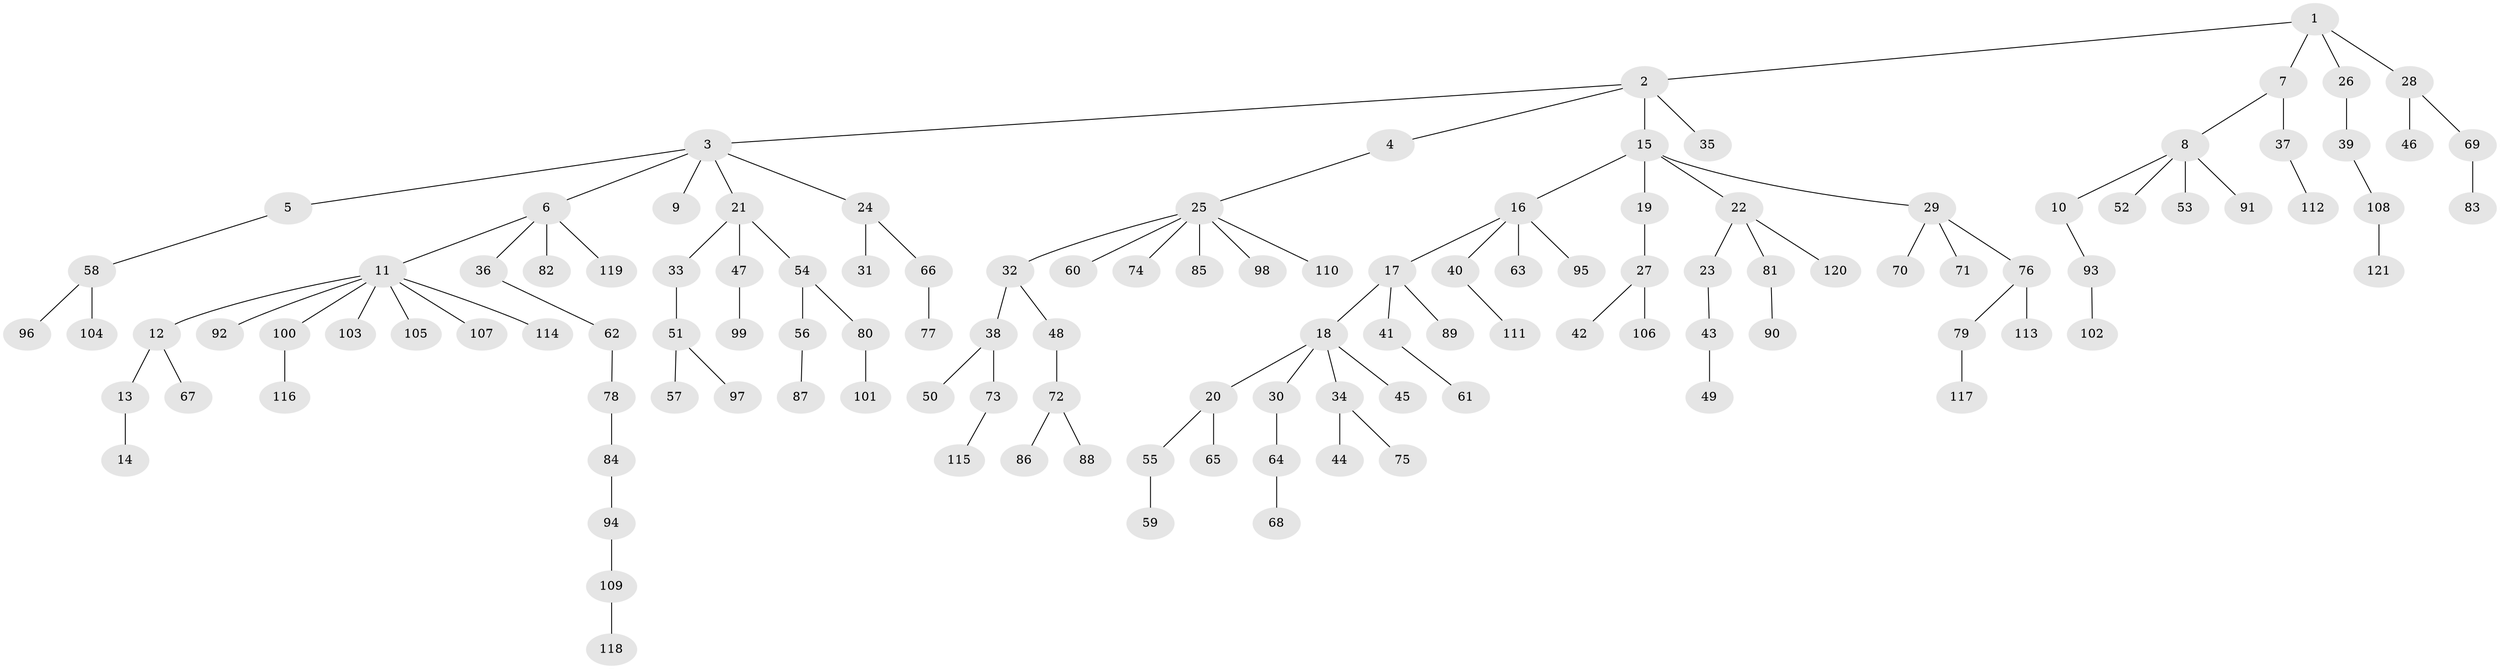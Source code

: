 // coarse degree distribution, {4: 0.10810810810810811, 5: 0.05405405405405406, 1: 0.5405405405405406, 3: 0.10810810810810811, 2: 0.1891891891891892}
// Generated by graph-tools (version 1.1) at 2025/51/03/04/25 22:51:50]
// undirected, 121 vertices, 120 edges
graph export_dot {
  node [color=gray90,style=filled];
  1;
  2;
  3;
  4;
  5;
  6;
  7;
  8;
  9;
  10;
  11;
  12;
  13;
  14;
  15;
  16;
  17;
  18;
  19;
  20;
  21;
  22;
  23;
  24;
  25;
  26;
  27;
  28;
  29;
  30;
  31;
  32;
  33;
  34;
  35;
  36;
  37;
  38;
  39;
  40;
  41;
  42;
  43;
  44;
  45;
  46;
  47;
  48;
  49;
  50;
  51;
  52;
  53;
  54;
  55;
  56;
  57;
  58;
  59;
  60;
  61;
  62;
  63;
  64;
  65;
  66;
  67;
  68;
  69;
  70;
  71;
  72;
  73;
  74;
  75;
  76;
  77;
  78;
  79;
  80;
  81;
  82;
  83;
  84;
  85;
  86;
  87;
  88;
  89;
  90;
  91;
  92;
  93;
  94;
  95;
  96;
  97;
  98;
  99;
  100;
  101;
  102;
  103;
  104;
  105;
  106;
  107;
  108;
  109;
  110;
  111;
  112;
  113;
  114;
  115;
  116;
  117;
  118;
  119;
  120;
  121;
  1 -- 2;
  1 -- 7;
  1 -- 26;
  1 -- 28;
  2 -- 3;
  2 -- 4;
  2 -- 15;
  2 -- 35;
  3 -- 5;
  3 -- 6;
  3 -- 9;
  3 -- 21;
  3 -- 24;
  4 -- 25;
  5 -- 58;
  6 -- 11;
  6 -- 36;
  6 -- 82;
  6 -- 119;
  7 -- 8;
  7 -- 37;
  8 -- 10;
  8 -- 52;
  8 -- 53;
  8 -- 91;
  10 -- 93;
  11 -- 12;
  11 -- 92;
  11 -- 100;
  11 -- 103;
  11 -- 105;
  11 -- 107;
  11 -- 114;
  12 -- 13;
  12 -- 67;
  13 -- 14;
  15 -- 16;
  15 -- 19;
  15 -- 22;
  15 -- 29;
  16 -- 17;
  16 -- 40;
  16 -- 63;
  16 -- 95;
  17 -- 18;
  17 -- 41;
  17 -- 89;
  18 -- 20;
  18 -- 30;
  18 -- 34;
  18 -- 45;
  19 -- 27;
  20 -- 55;
  20 -- 65;
  21 -- 33;
  21 -- 47;
  21 -- 54;
  22 -- 23;
  22 -- 81;
  22 -- 120;
  23 -- 43;
  24 -- 31;
  24 -- 66;
  25 -- 32;
  25 -- 60;
  25 -- 74;
  25 -- 85;
  25 -- 98;
  25 -- 110;
  26 -- 39;
  27 -- 42;
  27 -- 106;
  28 -- 46;
  28 -- 69;
  29 -- 70;
  29 -- 71;
  29 -- 76;
  30 -- 64;
  32 -- 38;
  32 -- 48;
  33 -- 51;
  34 -- 44;
  34 -- 75;
  36 -- 62;
  37 -- 112;
  38 -- 50;
  38 -- 73;
  39 -- 108;
  40 -- 111;
  41 -- 61;
  43 -- 49;
  47 -- 99;
  48 -- 72;
  51 -- 57;
  51 -- 97;
  54 -- 56;
  54 -- 80;
  55 -- 59;
  56 -- 87;
  58 -- 96;
  58 -- 104;
  62 -- 78;
  64 -- 68;
  66 -- 77;
  69 -- 83;
  72 -- 86;
  72 -- 88;
  73 -- 115;
  76 -- 79;
  76 -- 113;
  78 -- 84;
  79 -- 117;
  80 -- 101;
  81 -- 90;
  84 -- 94;
  93 -- 102;
  94 -- 109;
  100 -- 116;
  108 -- 121;
  109 -- 118;
}
